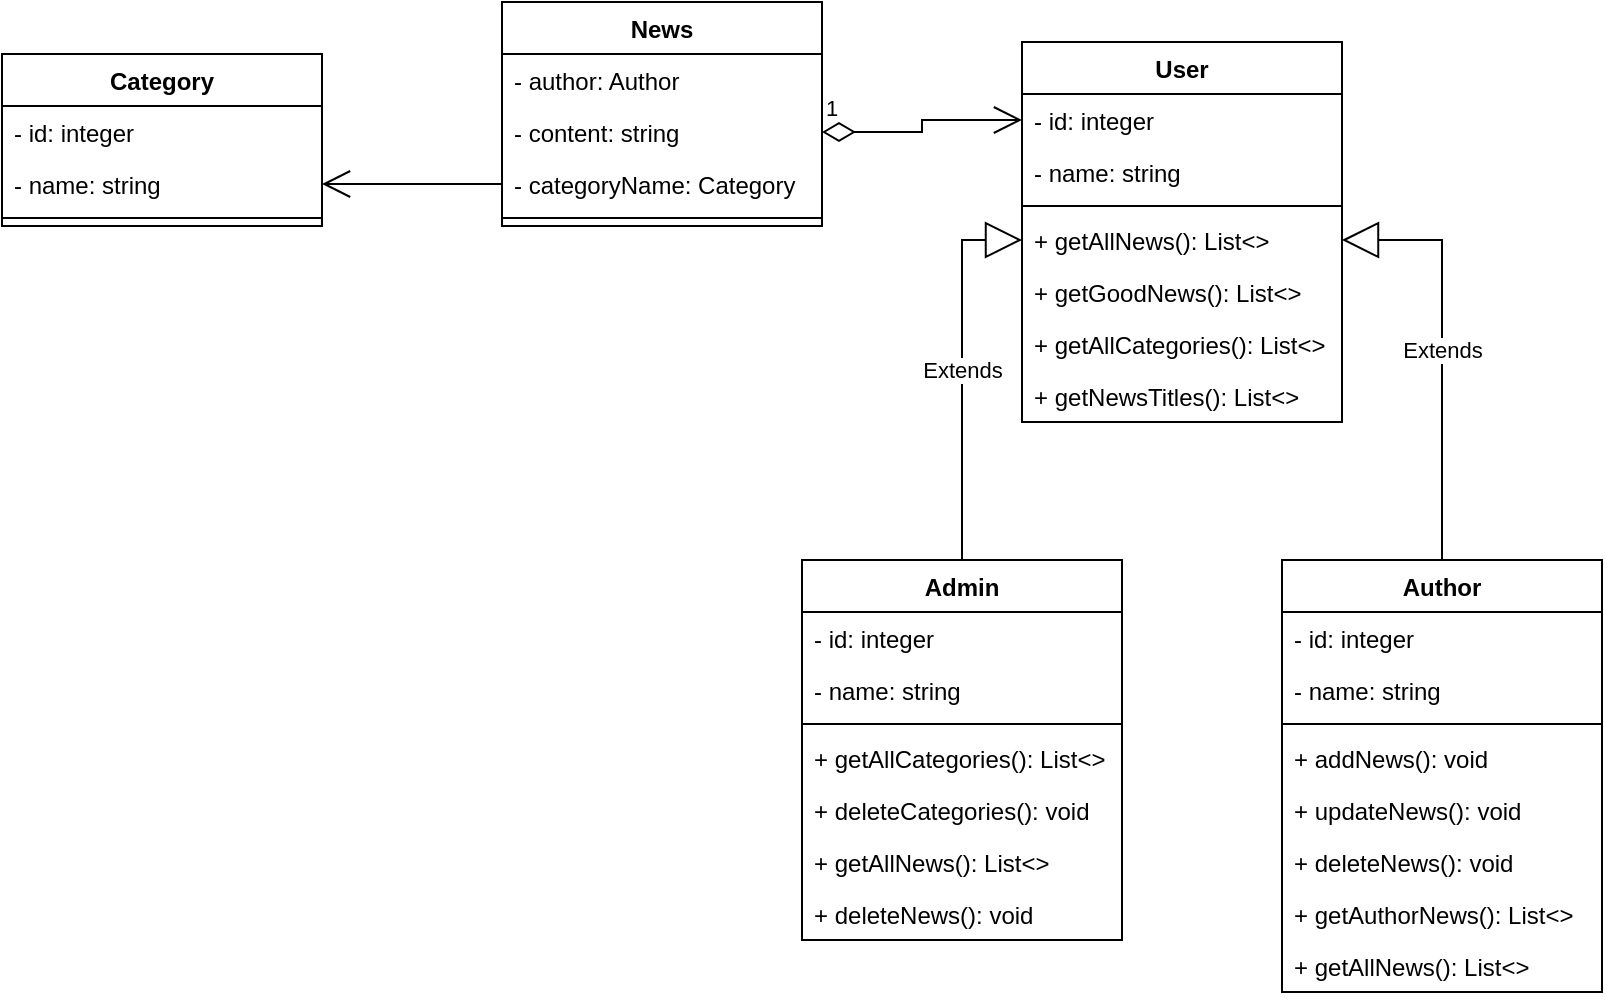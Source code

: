 <mxfile version="15.8.2" type="device" pages="2"><diagram id="8VNUIr9Rpfnj7MMFGSEO" name="Страница 1"><mxGraphModel dx="1385" dy="662" grid="1" gridSize="10" guides="1" tooltips="1" connect="1" arrows="1" fold="1" page="1" pageScale="1" pageWidth="1169" pageHeight="827" math="0" shadow="0"><root><mxCell id="0"/><mxCell id="1" parent="0"/><mxCell id="L-6zPmnJHvmw8oRPvidq-5" value="News" style="swimlane;fontStyle=1;align=center;verticalAlign=top;childLayout=stackLayout;horizontal=1;startSize=26;horizontalStack=0;resizeParent=1;resizeParentMax=0;resizeLast=0;collapsible=1;marginBottom=0;" parent="1" vertex="1"><mxGeometry x="550" y="40" width="160" height="112" as="geometry"/></mxCell><mxCell id="L-6zPmnJHvmw8oRPvidq-11" value="- author: Author" style="text;strokeColor=none;fillColor=none;align=left;verticalAlign=top;spacingLeft=4;spacingRight=4;overflow=hidden;rotatable=0;points=[[0,0.5],[1,0.5]];portConstraint=eastwest;" parent="L-6zPmnJHvmw8oRPvidq-5" vertex="1"><mxGeometry y="26" width="160" height="26" as="geometry"/></mxCell><mxCell id="L-6zPmnJHvmw8oRPvidq-12" value="- content: string&#10;" style="text;strokeColor=none;fillColor=none;align=left;verticalAlign=top;spacingLeft=4;spacingRight=4;overflow=hidden;rotatable=0;points=[[0,0.5],[1,0.5]];portConstraint=eastwest;" parent="L-6zPmnJHvmw8oRPvidq-5" vertex="1"><mxGeometry y="52" width="160" height="26" as="geometry"/></mxCell><mxCell id="L-6zPmnJHvmw8oRPvidq-13" value="- categoryName: Category&#10;" style="text;strokeColor=none;fillColor=none;align=left;verticalAlign=top;spacingLeft=4;spacingRight=4;overflow=hidden;rotatable=0;points=[[0,0.5],[1,0.5]];portConstraint=eastwest;" parent="L-6zPmnJHvmw8oRPvidq-5" vertex="1"><mxGeometry y="78" width="160" height="26" as="geometry"/></mxCell><mxCell id="L-6zPmnJHvmw8oRPvidq-7" value="" style="line;strokeWidth=1;fillColor=none;align=left;verticalAlign=middle;spacingTop=-1;spacingLeft=3;spacingRight=3;rotatable=0;labelPosition=right;points=[];portConstraint=eastwest;" parent="L-6zPmnJHvmw8oRPvidq-5" vertex="1"><mxGeometry y="104" width="160" height="8" as="geometry"/></mxCell><mxCell id="L-6zPmnJHvmw8oRPvidq-14" value="Author" style="swimlane;fontStyle=1;align=center;verticalAlign=top;childLayout=stackLayout;horizontal=1;startSize=26;horizontalStack=0;resizeParent=1;resizeParentMax=0;resizeLast=0;collapsible=1;marginBottom=0;" parent="1" vertex="1"><mxGeometry x="940" y="319" width="160" height="216" as="geometry"/></mxCell><mxCell id="L-6zPmnJHvmw8oRPvidq-15" value="- id: integer" style="text;strokeColor=none;fillColor=none;align=left;verticalAlign=top;spacingLeft=4;spacingRight=4;overflow=hidden;rotatable=0;points=[[0,0.5],[1,0.5]];portConstraint=eastwest;" parent="L-6zPmnJHvmw8oRPvidq-14" vertex="1"><mxGeometry y="26" width="160" height="26" as="geometry"/></mxCell><mxCell id="L-6zPmnJHvmw8oRPvidq-25" value="- name: string" style="text;strokeColor=none;fillColor=none;align=left;verticalAlign=top;spacingLeft=4;spacingRight=4;overflow=hidden;rotatable=0;points=[[0,0.5],[1,0.5]];portConstraint=eastwest;" parent="L-6zPmnJHvmw8oRPvidq-14" vertex="1"><mxGeometry y="52" width="160" height="26" as="geometry"/></mxCell><mxCell id="L-6zPmnJHvmw8oRPvidq-16" value="" style="line;strokeWidth=1;fillColor=none;align=left;verticalAlign=middle;spacingTop=-1;spacingLeft=3;spacingRight=3;rotatable=0;labelPosition=right;points=[];portConstraint=eastwest;" parent="L-6zPmnJHvmw8oRPvidq-14" vertex="1"><mxGeometry y="78" width="160" height="8" as="geometry"/></mxCell><mxCell id="L-6zPmnJHvmw8oRPvidq-17" value="+ addNews(): void" style="text;strokeColor=none;fillColor=none;align=left;verticalAlign=top;spacingLeft=4;spacingRight=4;overflow=hidden;rotatable=0;points=[[0,0.5],[1,0.5]];portConstraint=eastwest;" parent="L-6zPmnJHvmw8oRPvidq-14" vertex="1"><mxGeometry y="86" width="160" height="26" as="geometry"/></mxCell><mxCell id="L-6zPmnJHvmw8oRPvidq-26" value="+ updateNews(): void" style="text;strokeColor=none;fillColor=none;align=left;verticalAlign=top;spacingLeft=4;spacingRight=4;overflow=hidden;rotatable=0;points=[[0,0.5],[1,0.5]];portConstraint=eastwest;" parent="L-6zPmnJHvmw8oRPvidq-14" vertex="1"><mxGeometry y="112" width="160" height="26" as="geometry"/></mxCell><mxCell id="L-6zPmnJHvmw8oRPvidq-27" value="+ deleteNews(): void" style="text;strokeColor=none;fillColor=none;align=left;verticalAlign=top;spacingLeft=4;spacingRight=4;overflow=hidden;rotatable=0;points=[[0,0.5],[1,0.5]];portConstraint=eastwest;" parent="L-6zPmnJHvmw8oRPvidq-14" vertex="1"><mxGeometry y="138" width="160" height="26" as="geometry"/></mxCell><mxCell id="L-6zPmnJHvmw8oRPvidq-28" value="+ getAuthorNews(): List&lt;&gt;" style="text;strokeColor=none;fillColor=none;align=left;verticalAlign=top;spacingLeft=4;spacingRight=4;overflow=hidden;rotatable=0;points=[[0,0.5],[1,0.5]];portConstraint=eastwest;" parent="L-6zPmnJHvmw8oRPvidq-14" vertex="1"><mxGeometry y="164" width="160" height="26" as="geometry"/></mxCell><mxCell id="L-6zPmnJHvmw8oRPvidq-29" value="+ getAllNews(): List&lt;&gt;" style="text;strokeColor=none;fillColor=none;align=left;verticalAlign=top;spacingLeft=4;spacingRight=4;overflow=hidden;rotatable=0;points=[[0,0.5],[1,0.5]];portConstraint=eastwest;" parent="L-6zPmnJHvmw8oRPvidq-14" vertex="1"><mxGeometry y="190" width="160" height="26" as="geometry"/></mxCell><mxCell id="L-6zPmnJHvmw8oRPvidq-19" value="Category" style="swimlane;fontStyle=1;align=center;verticalAlign=top;childLayout=stackLayout;horizontal=1;startSize=26;horizontalStack=0;resizeParent=1;resizeParentMax=0;resizeLast=0;collapsible=1;marginBottom=0;" parent="1" vertex="1"><mxGeometry x="300" y="66" width="160" height="86" as="geometry"/></mxCell><mxCell id="L-6zPmnJHvmw8oRPvidq-20" value="- id: integer" style="text;strokeColor=none;fillColor=none;align=left;verticalAlign=top;spacingLeft=4;spacingRight=4;overflow=hidden;rotatable=0;points=[[0,0.5],[1,0.5]];portConstraint=eastwest;" parent="L-6zPmnJHvmw8oRPvidq-19" vertex="1"><mxGeometry y="26" width="160" height="26" as="geometry"/></mxCell><mxCell id="L-6zPmnJHvmw8oRPvidq-23" value="- name: string" style="text;strokeColor=none;fillColor=none;align=left;verticalAlign=top;spacingLeft=4;spacingRight=4;overflow=hidden;rotatable=0;points=[[0,0.5],[1,0.5]];portConstraint=eastwest;" parent="L-6zPmnJHvmw8oRPvidq-19" vertex="1"><mxGeometry y="52" width="160" height="26" as="geometry"/></mxCell><mxCell id="L-6zPmnJHvmw8oRPvidq-21" value="" style="line;strokeWidth=1;fillColor=none;align=left;verticalAlign=middle;spacingTop=-1;spacingLeft=3;spacingRight=3;rotatable=0;labelPosition=right;points=[];portConstraint=eastwest;" parent="L-6zPmnJHvmw8oRPvidq-19" vertex="1"><mxGeometry y="78" width="160" height="8" as="geometry"/></mxCell><mxCell id="L-6zPmnJHvmw8oRPvidq-30" value="User" style="swimlane;fontStyle=1;align=center;verticalAlign=top;childLayout=stackLayout;horizontal=1;startSize=26;horizontalStack=0;resizeParent=1;resizeParentMax=0;resizeLast=0;collapsible=1;marginBottom=0;" parent="1" vertex="1"><mxGeometry x="810" y="60" width="160" height="190" as="geometry"/></mxCell><mxCell id="L-6zPmnJHvmw8oRPvidq-31" value="- id: integer" style="text;strokeColor=none;fillColor=none;align=left;verticalAlign=top;spacingLeft=4;spacingRight=4;overflow=hidden;rotatable=0;points=[[0,0.5],[1,0.5]];portConstraint=eastwest;" parent="L-6zPmnJHvmw8oRPvidq-30" vertex="1"><mxGeometry y="26" width="160" height="26" as="geometry"/></mxCell><mxCell id="L-6zPmnJHvmw8oRPvidq-37" value="- name: string" style="text;strokeColor=none;fillColor=none;align=left;verticalAlign=top;spacingLeft=4;spacingRight=4;overflow=hidden;rotatable=0;points=[[0,0.5],[1,0.5]];portConstraint=eastwest;" parent="L-6zPmnJHvmw8oRPvidq-30" vertex="1"><mxGeometry y="52" width="160" height="26" as="geometry"/></mxCell><mxCell id="L-6zPmnJHvmw8oRPvidq-32" value="" style="line;strokeWidth=1;fillColor=none;align=left;verticalAlign=middle;spacingTop=-1;spacingLeft=3;spacingRight=3;rotatable=0;labelPosition=right;points=[];portConstraint=eastwest;" parent="L-6zPmnJHvmw8oRPvidq-30" vertex="1"><mxGeometry y="78" width="160" height="8" as="geometry"/></mxCell><mxCell id="L-6zPmnJHvmw8oRPvidq-33" value="+ getAllNews(): List&lt;&gt;" style="text;strokeColor=none;fillColor=none;align=left;verticalAlign=top;spacingLeft=4;spacingRight=4;overflow=hidden;rotatable=0;points=[[0,0.5],[1,0.5]];portConstraint=eastwest;" parent="L-6zPmnJHvmw8oRPvidq-30" vertex="1"><mxGeometry y="86" width="160" height="26" as="geometry"/></mxCell><mxCell id="L-6zPmnJHvmw8oRPvidq-34" value="+ getGoodNews(): List&lt;&gt;" style="text;strokeColor=none;fillColor=none;align=left;verticalAlign=top;spacingLeft=4;spacingRight=4;overflow=hidden;rotatable=0;points=[[0,0.5],[1,0.5]];portConstraint=eastwest;" parent="L-6zPmnJHvmw8oRPvidq-30" vertex="1"><mxGeometry y="112" width="160" height="26" as="geometry"/></mxCell><mxCell id="L-6zPmnJHvmw8oRPvidq-35" value="+ getAllCategories(): List&lt;&gt;" style="text;strokeColor=none;fillColor=none;align=left;verticalAlign=top;spacingLeft=4;spacingRight=4;overflow=hidden;rotatable=0;points=[[0,0.5],[1,0.5]];portConstraint=eastwest;" parent="L-6zPmnJHvmw8oRPvidq-30" vertex="1"><mxGeometry y="138" width="160" height="26" as="geometry"/></mxCell><mxCell id="L-6zPmnJHvmw8oRPvidq-36" value="+ getNewsTitles(): List&lt;&gt;" style="text;strokeColor=none;fillColor=none;align=left;verticalAlign=top;spacingLeft=4;spacingRight=4;overflow=hidden;rotatable=0;points=[[0,0.5],[1,0.5]];portConstraint=eastwest;" parent="L-6zPmnJHvmw8oRPvidq-30" vertex="1"><mxGeometry y="164" width="160" height="26" as="geometry"/></mxCell><mxCell id="L-6zPmnJHvmw8oRPvidq-40" value="Admin" style="swimlane;fontStyle=1;align=center;verticalAlign=top;childLayout=stackLayout;horizontal=1;startSize=26;horizontalStack=0;resizeParent=1;resizeParentMax=0;resizeLast=0;collapsible=1;marginBottom=0;" parent="1" vertex="1"><mxGeometry x="700" y="319" width="160" height="190" as="geometry"/></mxCell><mxCell id="L-6zPmnJHvmw8oRPvidq-41" value="- id: integer" style="text;strokeColor=none;fillColor=none;align=left;verticalAlign=top;spacingLeft=4;spacingRight=4;overflow=hidden;rotatable=0;points=[[0,0.5],[1,0.5]];portConstraint=eastwest;" parent="L-6zPmnJHvmw8oRPvidq-40" vertex="1"><mxGeometry y="26" width="160" height="26" as="geometry"/></mxCell><mxCell id="L-6zPmnJHvmw8oRPvidq-47" value="- name: string" style="text;strokeColor=none;fillColor=none;align=left;verticalAlign=top;spacingLeft=4;spacingRight=4;overflow=hidden;rotatable=0;points=[[0,0.5],[1,0.5]];portConstraint=eastwest;" parent="L-6zPmnJHvmw8oRPvidq-40" vertex="1"><mxGeometry y="52" width="160" height="26" as="geometry"/></mxCell><mxCell id="L-6zPmnJHvmw8oRPvidq-42" value="" style="line;strokeWidth=1;fillColor=none;align=left;verticalAlign=middle;spacingTop=-1;spacingLeft=3;spacingRight=3;rotatable=0;labelPosition=right;points=[];portConstraint=eastwest;" parent="L-6zPmnJHvmw8oRPvidq-40" vertex="1"><mxGeometry y="78" width="160" height="8" as="geometry"/></mxCell><mxCell id="L-6zPmnJHvmw8oRPvidq-43" value="+ getAllCategories(): List&lt;&gt;" style="text;strokeColor=none;fillColor=none;align=left;verticalAlign=top;spacingLeft=4;spacingRight=4;overflow=hidden;rotatable=0;points=[[0,0.5],[1,0.5]];portConstraint=eastwest;" parent="L-6zPmnJHvmw8oRPvidq-40" vertex="1"><mxGeometry y="86" width="160" height="26" as="geometry"/></mxCell><mxCell id="L-6zPmnJHvmw8oRPvidq-44" value="+ deleteCategories(): void" style="text;strokeColor=none;fillColor=none;align=left;verticalAlign=top;spacingLeft=4;spacingRight=4;overflow=hidden;rotatable=0;points=[[0,0.5],[1,0.5]];portConstraint=eastwest;" parent="L-6zPmnJHvmw8oRPvidq-40" vertex="1"><mxGeometry y="112" width="160" height="26" as="geometry"/></mxCell><mxCell id="L-6zPmnJHvmw8oRPvidq-45" value="+ getAllNews(): List&lt;&gt;" style="text;strokeColor=none;fillColor=none;align=left;verticalAlign=top;spacingLeft=4;spacingRight=4;overflow=hidden;rotatable=0;points=[[0,0.5],[1,0.5]];portConstraint=eastwest;" parent="L-6zPmnJHvmw8oRPvidq-40" vertex="1"><mxGeometry y="138" width="160" height="26" as="geometry"/></mxCell><mxCell id="L-6zPmnJHvmw8oRPvidq-46" value="+ deleteNews(): void" style="text;strokeColor=none;fillColor=none;align=left;verticalAlign=top;spacingLeft=4;spacingRight=4;overflow=hidden;rotatable=0;points=[[0,0.5],[1,0.5]];portConstraint=eastwest;" parent="L-6zPmnJHvmw8oRPvidq-40" vertex="1"><mxGeometry y="164" width="160" height="26" as="geometry"/></mxCell><mxCell id="L-6zPmnJHvmw8oRPvidq-49" value="" style="endArrow=open;endFill=1;endSize=12;html=1;rounded=0;exitX=0;exitY=0.5;exitDx=0;exitDy=0;entryX=1;entryY=0.5;entryDx=0;entryDy=0;" parent="1" source="L-6zPmnJHvmw8oRPvidq-13" target="L-6zPmnJHvmw8oRPvidq-23" edge="1"><mxGeometry width="160" relative="1" as="geometry"><mxPoint x="500" y="300" as="sourcePoint"/><mxPoint x="660" y="300" as="targetPoint"/></mxGeometry></mxCell><mxCell id="L-6zPmnJHvmw8oRPvidq-51" value="1" style="endArrow=open;html=1;endSize=12;startArrow=diamondThin;startSize=14;startFill=0;edgeStyle=orthogonalEdgeStyle;align=left;verticalAlign=bottom;rounded=0;exitX=1;exitY=0.5;exitDx=0;exitDy=0;entryX=0;entryY=0.5;entryDx=0;entryDy=0;" parent="1" source="L-6zPmnJHvmw8oRPvidq-12" target="L-6zPmnJHvmw8oRPvidq-31" edge="1"><mxGeometry x="-1" y="3" relative="1" as="geometry"><mxPoint x="730" y="150" as="sourcePoint"/><mxPoint x="890" y="150" as="targetPoint"/><Array as="points"><mxPoint x="760" y="105"/><mxPoint x="760" y="99"/></Array></mxGeometry></mxCell><mxCell id="G1G4anTGngsM5TUP3Ryc-1" value="Extends" style="endArrow=block;endSize=16;endFill=0;html=1;rounded=0;entryX=0;entryY=0.5;entryDx=0;entryDy=0;exitX=0.5;exitY=0;exitDx=0;exitDy=0;" parent="1" source="L-6zPmnJHvmw8oRPvidq-40" target="L-6zPmnJHvmw8oRPvidq-33" edge="1"><mxGeometry width="160" relative="1" as="geometry"><mxPoint x="670" y="220" as="sourcePoint"/><mxPoint x="660" y="300" as="targetPoint"/><Array as="points"><mxPoint x="780" y="159"/></Array></mxGeometry></mxCell><mxCell id="G1G4anTGngsM5TUP3Ryc-2" value="Extends" style="endArrow=block;endSize=16;endFill=0;html=1;rounded=0;exitX=0.5;exitY=0;exitDx=0;exitDy=0;entryX=1;entryY=0.5;entryDx=0;entryDy=0;" parent="1" source="L-6zPmnJHvmw8oRPvidq-14" target="L-6zPmnJHvmw8oRPvidq-33" edge="1"><mxGeometry width="160" relative="1" as="geometry"><mxPoint x="500" y="300" as="sourcePoint"/><mxPoint x="660" y="300" as="targetPoint"/><Array as="points"><mxPoint x="1020" y="159"/></Array></mxGeometry></mxCell></root></mxGraphModel></diagram><diagram id="ZDyHi4dz2hKXiz6W1ygc" name="Страница 2"><mxGraphModel dx="1662" dy="794" grid="1" gridSize="10" guides="1" tooltips="1" connect="1" arrows="1" fold="1" page="1" pageScale="1" pageWidth="1169" pageHeight="827" math="0" shadow="0"><root><mxCell id="riGuFg4xyEkUidxlATae-0"/><mxCell id="riGuFg4xyEkUidxlATae-1" parent="riGuFg4xyEkUidxlATae-0"/><mxCell id="EZYgTMvs2JjJHg-PGx-3-1" value="&lt;p style=&quot;margin: 0px ; margin-top: 4px ; text-align: center&quot;&gt;&lt;i&gt;&amp;lt;&amp;lt;Interface&amp;gt;&amp;gt;&lt;/i&gt;&lt;br&gt;&lt;b&gt;IEntity&lt;/b&gt;&lt;/p&gt;&lt;p style=&quot;margin: 0px ; margin-left: 4px&quot;&gt;&lt;br&gt;&lt;/p&gt;&lt;hr size=&quot;1&quot;&gt;&lt;p style=&quot;margin: 0px ; margin-left: 4px&quot;&gt;+ getId(): integer&lt;br&gt;+ setId(integer): void&lt;/p&gt;&lt;p style=&quot;margin: 0px ; margin-left: 4px&quot;&gt;+ getName(): string&lt;/p&gt;&lt;p style=&quot;margin: 0px ; margin-left: 4px&quot;&gt;+ setName(string): void&lt;/p&gt;&lt;p style=&quot;margin: 0px ; margin-left: 4px&quot;&gt;+ update(IEntity): void&lt;/p&gt;" style="verticalAlign=top;align=left;overflow=fill;fontSize=12;fontFamily=Helvetica;html=1;" parent="riGuFg4xyEkUidxlATae-1" vertex="1"><mxGeometry x="480" y="10" width="200" height="140" as="geometry"/></mxCell><mxCell id="EZYgTMvs2JjJHg-PGx-3-2" value="Category" style="swimlane;fontStyle=1;align=center;verticalAlign=top;childLayout=stackLayout;horizontal=1;startSize=26;horizontalStack=0;resizeParent=1;resizeParentMax=0;resizeLast=0;collapsible=1;marginBottom=0;" parent="riGuFg4xyEkUidxlATae-1" vertex="1" collapsed="1"><mxGeometry x="250" y="90" width="140" height="26" as="geometry"><mxRectangle x="340" y="240" width="160" height="170" as="alternateBounds"/></mxGeometry></mxCell><mxCell id="EZYgTMvs2JjJHg-PGx-3-3" value="- id: integer" style="text;strokeColor=none;fillColor=none;align=left;verticalAlign=top;spacingLeft=4;spacingRight=4;overflow=hidden;rotatable=0;points=[[0,0.5],[1,0.5]];portConstraint=eastwest;" parent="EZYgTMvs2JjJHg-PGx-3-2" vertex="1"><mxGeometry y="26" width="140" height="26" as="geometry"/></mxCell><mxCell id="EZYgTMvs2JjJHg-PGx-3-7" value="- name: string" style="text;strokeColor=none;fillColor=none;align=left;verticalAlign=top;spacingLeft=4;spacingRight=4;overflow=hidden;rotatable=0;points=[[0,0.5],[1,0.5]];portConstraint=eastwest;" parent="EZYgTMvs2JjJHg-PGx-3-2" vertex="1"><mxGeometry y="52" width="140" height="26" as="geometry"/></mxCell><mxCell id="EZYgTMvs2JjJHg-PGx-3-4" value="" style="line;strokeWidth=1;fillColor=none;align=left;verticalAlign=middle;spacingTop=-1;spacingLeft=3;spacingRight=3;rotatable=0;labelPosition=right;points=[];portConstraint=eastwest;" parent="EZYgTMvs2JjJHg-PGx-3-2" vertex="1"><mxGeometry y="78" width="140" height="8" as="geometry"/></mxCell><mxCell id="EZYgTMvs2JjJHg-PGx-3-8" value="+ getId(): integer&#10;+ setId(integer): void&#10;+ getName(): string&#10;+ setName(string): void&#10;+ update(IEntity): void" style="text;strokeColor=none;fillColor=none;align=left;verticalAlign=top;spacingLeft=4;spacingRight=4;overflow=hidden;rotatable=0;points=[[0,0.5],[1,0.5]];portConstraint=eastwest;" parent="EZYgTMvs2JjJHg-PGx-3-2" vertex="1"><mxGeometry y="86" width="140" height="84" as="geometry"/></mxCell><mxCell id="EZYgTMvs2JjJHg-PGx-3-9" value="News" style="swimlane;fontStyle=1;align=center;verticalAlign=top;childLayout=stackLayout;horizontal=1;startSize=26;horizontalStack=0;resizeParent=1;resizeParentMax=0;resizeLast=0;collapsible=1;marginBottom=0;" parent="riGuFg4xyEkUidxlATae-1" vertex="1" collapsed="1"><mxGeometry x="770" y="100" width="140" height="26" as="geometry"><mxRectangle x="680" y="136" width="160" height="320" as="alternateBounds"/></mxGeometry></mxCell><mxCell id="EZYgTMvs2JjJHg-PGx-3-10" value="- id: integer" style="text;strokeColor=none;fillColor=none;align=left;verticalAlign=top;spacingLeft=4;spacingRight=4;overflow=hidden;rotatable=0;points=[[0,0.5],[1,0.5]];portConstraint=eastwest;" parent="EZYgTMvs2JjJHg-PGx-3-9" vertex="1"><mxGeometry y="26" width="140" height="26" as="geometry"/></mxCell><mxCell id="EZYgTMvs2JjJHg-PGx-3-14" value="- name: string" style="text;strokeColor=none;fillColor=none;align=left;verticalAlign=top;spacingLeft=4;spacingRight=4;overflow=hidden;rotatable=0;points=[[0,0.5],[1,0.5]];portConstraint=eastwest;" parent="EZYgTMvs2JjJHg-PGx-3-9" vertex="1"><mxGeometry y="52" width="140" height="26" as="geometry"/></mxCell><mxCell id="EZYgTMvs2JjJHg-PGx-3-15" value="- date: Date" style="text;strokeColor=none;fillColor=none;align=left;verticalAlign=top;spacingLeft=4;spacingRight=4;overflow=hidden;rotatable=0;points=[[0,0.5],[1,0.5]];portConstraint=eastwest;" parent="EZYgTMvs2JjJHg-PGx-3-9" vertex="1"><mxGeometry y="78" width="140" height="26" as="geometry"/></mxCell><mxCell id="EZYgTMvs2JjJHg-PGx-3-16" value="- author: string" style="text;strokeColor=none;fillColor=none;align=left;verticalAlign=top;spacingLeft=4;spacingRight=4;overflow=hidden;rotatable=0;points=[[0,0.5],[1,0.5]];portConstraint=eastwest;" parent="EZYgTMvs2JjJHg-PGx-3-9" vertex="1"><mxGeometry y="104" width="140" height="26" as="geometry"/></mxCell><mxCell id="EZYgTMvs2JjJHg-PGx-3-17" value="- content: string" style="text;strokeColor=none;fillColor=none;align=left;verticalAlign=top;spacingLeft=4;spacingRight=4;overflow=hidden;rotatable=0;points=[[0,0.5],[1,0.5]];portConstraint=eastwest;" parent="EZYgTMvs2JjJHg-PGx-3-9" vertex="1"><mxGeometry y="130" width="140" height="26" as="geometry"/></mxCell><mxCell id="EZYgTMvs2JjJHg-PGx-3-18" value="- categoryId: int" style="text;strokeColor=none;fillColor=none;align=left;verticalAlign=top;spacingLeft=4;spacingRight=4;overflow=hidden;rotatable=0;points=[[0,0.5],[1,0.5]];portConstraint=eastwest;" parent="EZYgTMvs2JjJHg-PGx-3-9" vertex="1"><mxGeometry y="156" width="140" height="26" as="geometry"/></mxCell><mxCell id="EZYgTMvs2JjJHg-PGx-3-11" value="" style="line;strokeWidth=1;fillColor=none;align=left;verticalAlign=middle;spacingTop=-1;spacingLeft=3;spacingRight=3;rotatable=0;labelPosition=right;points=[];portConstraint=eastwest;" parent="EZYgTMvs2JjJHg-PGx-3-9" vertex="1"><mxGeometry y="182" width="140" height="8" as="geometry"/></mxCell><mxCell id="EZYgTMvs2JjJHg-PGx-3-12" value="+ getId(): integer" style="text;strokeColor=none;fillColor=none;align=left;verticalAlign=top;spacingLeft=4;spacingRight=4;overflow=hidden;rotatable=0;points=[[0,0.5],[1,0.5]];portConstraint=eastwest;" parent="EZYgTMvs2JjJHg-PGx-3-9" vertex="1"><mxGeometry y="190" width="140" height="26" as="geometry"/></mxCell><mxCell id="EZYgTMvs2JjJHg-PGx-3-19" value="+ setId(integer): void" style="text;strokeColor=none;fillColor=none;align=left;verticalAlign=top;spacingLeft=4;spacingRight=4;overflow=hidden;rotatable=0;points=[[0,0.5],[1,0.5]];portConstraint=eastwest;" parent="EZYgTMvs2JjJHg-PGx-3-9" vertex="1"><mxGeometry y="216" width="140" height="26" as="geometry"/></mxCell><mxCell id="EZYgTMvs2JjJHg-PGx-3-20" value="+ getName(): string" style="text;strokeColor=none;fillColor=none;align=left;verticalAlign=top;spacingLeft=4;spacingRight=4;overflow=hidden;rotatable=0;points=[[0,0.5],[1,0.5]];portConstraint=eastwest;" parent="EZYgTMvs2JjJHg-PGx-3-9" vertex="1"><mxGeometry y="242" width="140" height="26" as="geometry"/></mxCell><mxCell id="EZYgTMvs2JjJHg-PGx-3-21" value="+ setName(string): void" style="text;strokeColor=none;fillColor=none;align=left;verticalAlign=top;spacingLeft=4;spacingRight=4;overflow=hidden;rotatable=0;points=[[0,0.5],[1,0.5]];portConstraint=eastwest;" parent="EZYgTMvs2JjJHg-PGx-3-9" vertex="1"><mxGeometry y="268" width="140" height="26" as="geometry"/></mxCell><mxCell id="EZYgTMvs2JjJHg-PGx-3-22" value="+ update(IEntity): void" style="text;strokeColor=none;fillColor=none;align=left;verticalAlign=top;spacingLeft=4;spacingRight=4;overflow=hidden;rotatable=0;points=[[0,0.5],[1,0.5]];portConstraint=eastwest;" parent="EZYgTMvs2JjJHg-PGx-3-9" vertex="1"><mxGeometry y="294" width="140" height="26" as="geometry"/></mxCell><mxCell id="EZYgTMvs2JjJHg-PGx-3-24" value="&lt;p style=&quot;margin: 0px ; margin-top: 4px ; text-align: center&quot;&gt;&lt;i&gt;&amp;lt;&amp;lt;Interface&amp;gt;&amp;gt;&lt;/i&gt;&lt;br&gt;&lt;b&gt;Dao&lt;/b&gt;&lt;/p&gt;&lt;p style=&quot;margin: 0px ; margin-left: 4px&quot;&gt;&lt;br&gt;&lt;/p&gt;&lt;hr size=&quot;1&quot;&gt;&lt;p style=&quot;margin: 0px ; margin-left: 4px&quot;&gt;+ get(int): T&lt;br&gt;+ getAll(): List&amp;lt;T&amp;gt;&lt;/p&gt;&lt;p style=&quot;margin: 0px ; margin-left: 4px&quot;&gt;+ add(T): void&lt;/p&gt;&lt;p style=&quot;margin: 0px ; margin-left: 4px&quot;&gt;+ update(int, T): void&lt;/p&gt;&lt;p style=&quot;margin: 0px ; margin-left: 4px&quot;&gt;+ delete(int): void&lt;/p&gt;" style="verticalAlign=top;align=left;overflow=fill;fontSize=12;fontFamily=Helvetica;html=1;" parent="riGuFg4xyEkUidxlATae-1" vertex="1"><mxGeometry x="480" y="190" width="200" height="140" as="geometry"/></mxCell><mxCell id="EZYgTMvs2JjJHg-PGx-3-30" value="CategoriesDao" style="swimlane;fontStyle=1;align=center;verticalAlign=top;childLayout=stackLayout;horizontal=1;startSize=26;horizontalStack=0;resizeParent=1;resizeParentMax=0;resizeLast=0;collapsible=1;marginBottom=0;" parent="riGuFg4xyEkUidxlATae-1" vertex="1"><mxGeometry x="240" y="200" width="160" height="164" as="geometry"/></mxCell><mxCell id="EZYgTMvs2JjJHg-PGx-3-32" value="" style="line;strokeWidth=1;fillColor=none;align=left;verticalAlign=middle;spacingTop=-1;spacingLeft=3;spacingRight=3;rotatable=0;labelPosition=right;points=[];portConstraint=eastwest;" parent="EZYgTMvs2JjJHg-PGx-3-30" vertex="1"><mxGeometry y="26" width="160" height="8" as="geometry"/></mxCell><mxCell id="EZYgTMvs2JjJHg-PGx-3-33" value="+ get(int): Category" style="text;strokeColor=none;fillColor=none;align=left;verticalAlign=top;spacingLeft=4;spacingRight=4;overflow=hidden;rotatable=0;points=[[0,0.5],[1,0.5]];portConstraint=eastwest;" parent="EZYgTMvs2JjJHg-PGx-3-30" vertex="1"><mxGeometry y="34" width="160" height="26" as="geometry"/></mxCell><mxCell id="EZYgTMvs2JjJHg-PGx-3-37" value="+ getAll(): List&lt;Category&gt;" style="text;strokeColor=none;fillColor=none;align=left;verticalAlign=top;spacingLeft=4;spacingRight=4;overflow=hidden;rotatable=0;points=[[0,0.5],[1,0.5]];portConstraint=eastwest;" parent="EZYgTMvs2JjJHg-PGx-3-30" vertex="1"><mxGeometry y="60" width="160" height="26" as="geometry"/></mxCell><mxCell id="EZYgTMvs2JjJHg-PGx-3-38" value="+ add(Category): void" style="text;strokeColor=none;fillColor=none;align=left;verticalAlign=top;spacingLeft=4;spacingRight=4;overflow=hidden;rotatable=0;points=[[0,0.5],[1,0.5]];portConstraint=eastwest;" parent="EZYgTMvs2JjJHg-PGx-3-30" vertex="1"><mxGeometry y="86" width="160" height="26" as="geometry"/></mxCell><mxCell id="EZYgTMvs2JjJHg-PGx-3-39" value="+ update(int, Category): void" style="text;strokeColor=none;fillColor=none;align=left;verticalAlign=top;spacingLeft=4;spacingRight=4;overflow=hidden;rotatable=0;points=[[0,0.5],[1,0.5]];portConstraint=eastwest;" parent="EZYgTMvs2JjJHg-PGx-3-30" vertex="1"><mxGeometry y="112" width="160" height="26" as="geometry"/></mxCell><mxCell id="EZYgTMvs2JjJHg-PGx-3-40" value="+ delete(int): void" style="text;strokeColor=none;fillColor=none;align=left;verticalAlign=top;spacingLeft=4;spacingRight=4;overflow=hidden;rotatable=0;points=[[0,0.5],[1,0.5]];portConstraint=eastwest;" parent="EZYgTMvs2JjJHg-PGx-3-30" vertex="1"><mxGeometry y="138" width="160" height="26" as="geometry"/></mxCell><mxCell id="EZYgTMvs2JjJHg-PGx-3-34" value="" style="endArrow=block;dashed=1;endFill=0;endSize=12;html=1;rounded=0;exitX=1;exitY=0.5;exitDx=0;exitDy=0;entryX=0;entryY=0.25;entryDx=0;entryDy=0;" parent="riGuFg4xyEkUidxlATae-1" source="EZYgTMvs2JjJHg-PGx-3-38" target="EZYgTMvs2JjJHg-PGx-3-24" edge="1"><mxGeometry width="160" relative="1" as="geometry"><mxPoint x="500" y="410" as="sourcePoint"/><mxPoint x="660" y="410" as="targetPoint"/><Array as="points"><mxPoint x="440" y="299"/><mxPoint x="440" y="225"/></Array></mxGeometry></mxCell><mxCell id="EZYgTMvs2JjJHg-PGx-3-36" value="1" style="endArrow=open;html=1;endSize=12;startArrow=diamondThin;startSize=14;startFill=1;edgeStyle=orthogonalEdgeStyle;align=left;verticalAlign=bottom;rounded=0;exitX=0.5;exitY=1;exitDx=0;exitDy=0;entryX=0.5;entryY=0;entryDx=0;entryDy=0;" parent="riGuFg4xyEkUidxlATae-1" source="EZYgTMvs2JjJHg-PGx-3-2" target="EZYgTMvs2JjJHg-PGx-3-30" edge="1"><mxGeometry x="-1" y="3" relative="1" as="geometry"><mxPoint x="680" y="456" as="sourcePoint"/><mxPoint x="840" y="456" as="targetPoint"/></mxGeometry></mxCell><mxCell id="EZYgTMvs2JjJHg-PGx-3-41" value="NewsDao" style="swimlane;fontStyle=1;align=center;verticalAlign=top;childLayout=stackLayout;horizontal=1;startSize=26;horizontalStack=0;resizeParent=1;resizeParentMax=0;resizeLast=0;collapsible=1;marginBottom=0;" parent="riGuFg4xyEkUidxlATae-1" vertex="1"><mxGeometry x="760" y="200" width="160" height="164" as="geometry"/></mxCell><mxCell id="EZYgTMvs2JjJHg-PGx-3-43" value="" style="line;strokeWidth=1;fillColor=none;align=left;verticalAlign=middle;spacingTop=-1;spacingLeft=3;spacingRight=3;rotatable=0;labelPosition=right;points=[];portConstraint=eastwest;" parent="EZYgTMvs2JjJHg-PGx-3-41" vertex="1"><mxGeometry y="26" width="160" height="8" as="geometry"/></mxCell><mxCell id="EZYgTMvs2JjJHg-PGx-3-44" value="+ get(int): News" style="text;strokeColor=none;fillColor=none;align=left;verticalAlign=top;spacingLeft=4;spacingRight=4;overflow=hidden;rotatable=0;points=[[0,0.5],[1,0.5]];portConstraint=eastwest;" parent="EZYgTMvs2JjJHg-PGx-3-41" vertex="1"><mxGeometry y="34" width="160" height="26" as="geometry"/></mxCell><mxCell id="EZYgTMvs2JjJHg-PGx-3-48" value="+ getAll(): List&lt;News&gt;" style="text;strokeColor=none;fillColor=none;align=left;verticalAlign=top;spacingLeft=4;spacingRight=4;overflow=hidden;rotatable=0;points=[[0,0.5],[1,0.5]];portConstraint=eastwest;" parent="EZYgTMvs2JjJHg-PGx-3-41" vertex="1"><mxGeometry y="60" width="160" height="26" as="geometry"/></mxCell><mxCell id="EZYgTMvs2JjJHg-PGx-3-49" value="+ add(News): void" style="text;strokeColor=none;fillColor=none;align=left;verticalAlign=top;spacingLeft=4;spacingRight=4;overflow=hidden;rotatable=0;points=[[0,0.5],[1,0.5]];portConstraint=eastwest;" parent="EZYgTMvs2JjJHg-PGx-3-41" vertex="1"><mxGeometry y="86" width="160" height="26" as="geometry"/></mxCell><mxCell id="EZYgTMvs2JjJHg-PGx-3-50" value="+ update(int, News): void" style="text;strokeColor=none;fillColor=none;align=left;verticalAlign=top;spacingLeft=4;spacingRight=4;overflow=hidden;rotatable=0;points=[[0,0.5],[1,0.5]];portConstraint=eastwest;" parent="EZYgTMvs2JjJHg-PGx-3-41" vertex="1"><mxGeometry y="112" width="160" height="26" as="geometry"/></mxCell><mxCell id="EZYgTMvs2JjJHg-PGx-3-51" value="+ delete(int): void" style="text;strokeColor=none;fillColor=none;align=left;verticalAlign=top;spacingLeft=4;spacingRight=4;overflow=hidden;rotatable=0;points=[[0,0.5],[1,0.5]];portConstraint=eastwest;" parent="EZYgTMvs2JjJHg-PGx-3-41" vertex="1"><mxGeometry y="138" width="160" height="26" as="geometry"/></mxCell><mxCell id="EZYgTMvs2JjJHg-PGx-3-45" value="" style="endArrow=block;dashed=1;endFill=0;endSize=12;html=1;rounded=0;exitX=0.5;exitY=0;exitDx=0;exitDy=0;entryX=0;entryY=0.25;entryDx=0;entryDy=0;" parent="riGuFg4xyEkUidxlATae-1" source="EZYgTMvs2JjJHg-PGx-3-2" target="EZYgTMvs2JjJHg-PGx-3-1" edge="1"><mxGeometry width="160" relative="1" as="geometry"><mxPoint x="500" y="300" as="sourcePoint"/><mxPoint x="660" y="300" as="targetPoint"/><Array as="points"><mxPoint x="320" y="45"/></Array></mxGeometry></mxCell><mxCell id="EZYgTMvs2JjJHg-PGx-3-46" value="" style="endArrow=block;dashed=1;endFill=0;endSize=12;html=1;rounded=0;exitX=0.5;exitY=0;exitDx=0;exitDy=0;entryX=1;entryY=0.25;entryDx=0;entryDy=0;" parent="riGuFg4xyEkUidxlATae-1" source="EZYgTMvs2JjJHg-PGx-3-9" target="EZYgTMvs2JjJHg-PGx-3-1" edge="1"><mxGeometry width="160" relative="1" as="geometry"><mxPoint x="530" y="170" as="sourcePoint"/><mxPoint x="690" y="170" as="targetPoint"/><Array as="points"><mxPoint x="840" y="45"/></Array></mxGeometry></mxCell><mxCell id="EZYgTMvs2JjJHg-PGx-3-47" value="1" style="endArrow=open;html=1;endSize=12;startArrow=diamondThin;startSize=14;startFill=1;edgeStyle=orthogonalEdgeStyle;align=left;verticalAlign=bottom;rounded=0;exitX=0.5;exitY=1;exitDx=0;exitDy=0;entryX=0.5;entryY=0;entryDx=0;entryDy=0;" parent="riGuFg4xyEkUidxlATae-1" source="EZYgTMvs2JjJHg-PGx-3-9" target="EZYgTMvs2JjJHg-PGx-3-41" edge="1"><mxGeometry x="-1" y="3" relative="1" as="geometry"><mxPoint x="750" y="210" as="sourcePoint"/><mxPoint x="1070" y="260" as="targetPoint"/></mxGeometry></mxCell><mxCell id="EZYgTMvs2JjJHg-PGx-3-52" value="" style="endArrow=block;dashed=1;endFill=0;endSize=12;html=1;rounded=0;exitX=0;exitY=0.5;exitDx=0;exitDy=0;entryX=1;entryY=0.25;entryDx=0;entryDy=0;" parent="riGuFg4xyEkUidxlATae-1" source="EZYgTMvs2JjJHg-PGx-3-49" target="EZYgTMvs2JjJHg-PGx-3-24" edge="1"><mxGeometry width="160" relative="1" as="geometry"><mxPoint x="500" y="300" as="sourcePoint"/><mxPoint x="660" y="300" as="targetPoint"/><Array as="points"><mxPoint x="720" y="299"/><mxPoint x="720" y="225"/></Array></mxGeometry></mxCell></root></mxGraphModel></diagram></mxfile>